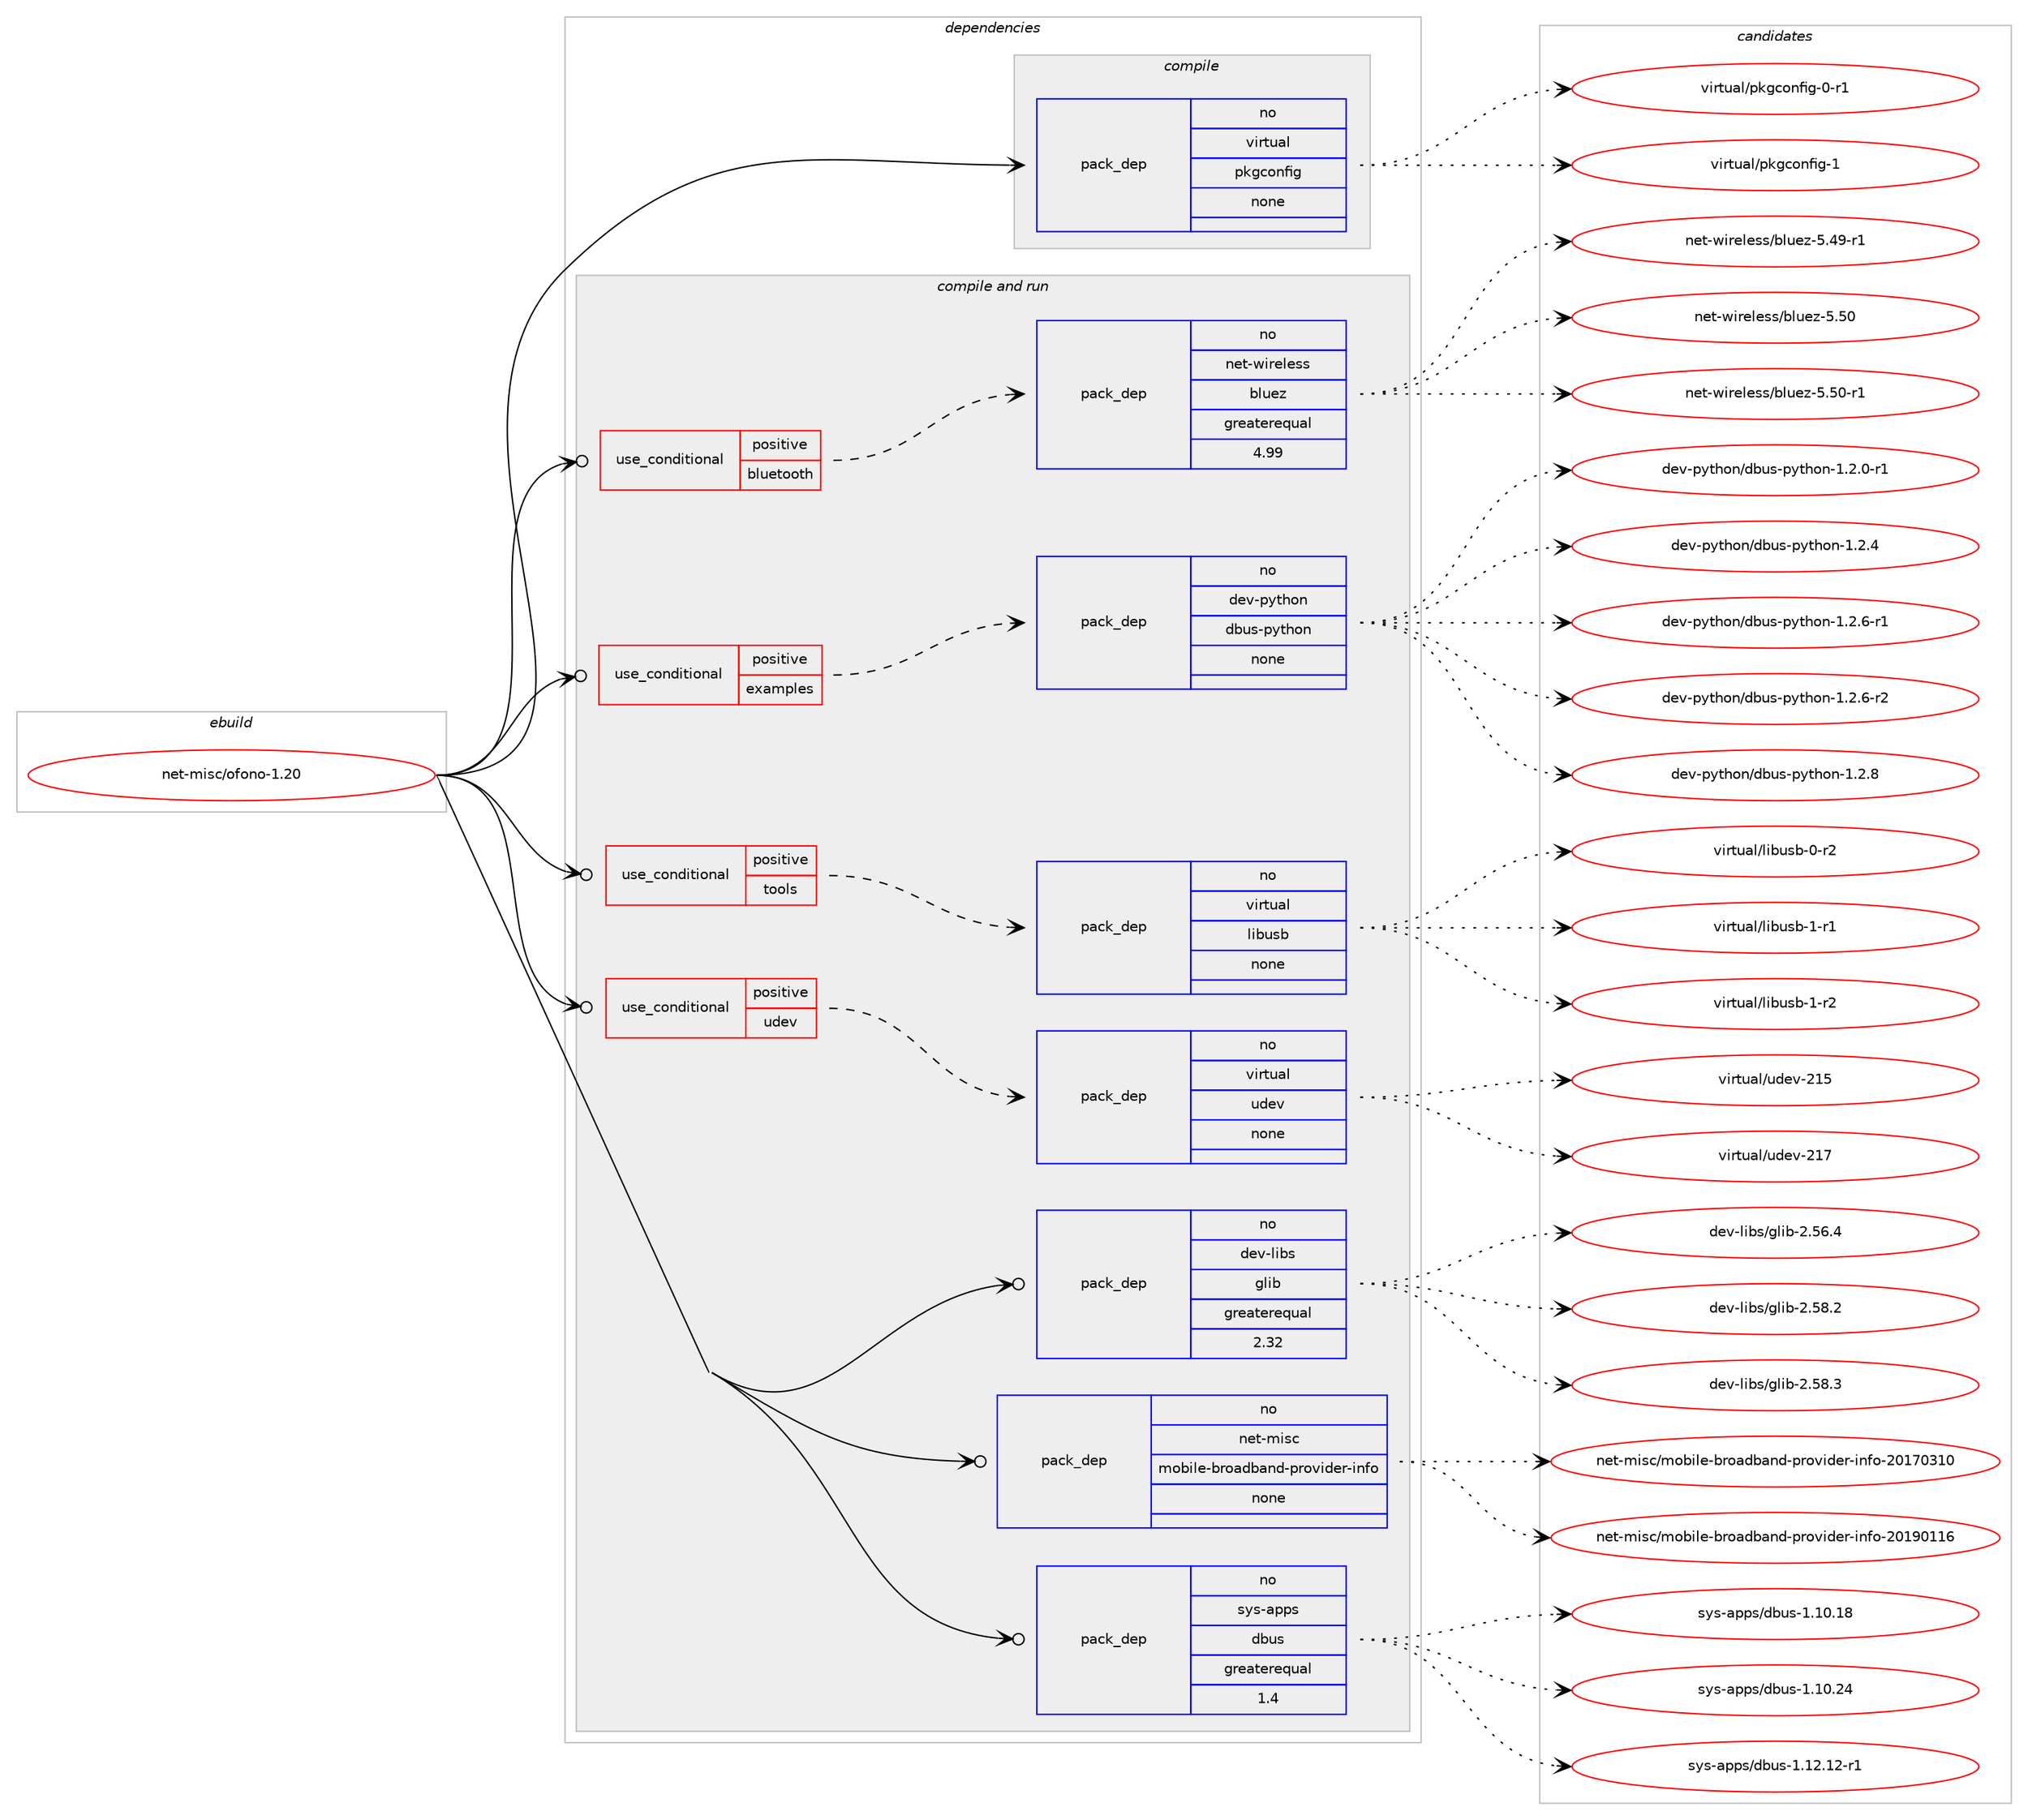 digraph prolog {

# *************
# Graph options
# *************

newrank=true;
concentrate=true;
compound=true;
graph [rankdir=LR,fontname=Helvetica,fontsize=10,ranksep=1.5];#, ranksep=2.5, nodesep=0.2];
edge  [arrowhead=vee];
node  [fontname=Helvetica,fontsize=10];

# **********
# The ebuild
# **********

subgraph cluster_leftcol {
color=gray;
rank=same;
label=<<i>ebuild</i>>;
id [label="net-misc/ofono-1.20", color=red, width=4, href="../net-misc/ofono-1.20.svg"];
}

# ****************
# The dependencies
# ****************

subgraph cluster_midcol {
color=gray;
label=<<i>dependencies</i>>;
subgraph cluster_compile {
fillcolor="#eeeeee";
style=filled;
label=<<i>compile</i>>;
subgraph pack1194254 {
dependency1670298 [label=<<TABLE BORDER="0" CELLBORDER="1" CELLSPACING="0" CELLPADDING="4" WIDTH="220"><TR><TD ROWSPAN="6" CELLPADDING="30">pack_dep</TD></TR><TR><TD WIDTH="110">no</TD></TR><TR><TD>virtual</TD></TR><TR><TD>pkgconfig</TD></TR><TR><TD>none</TD></TR><TR><TD></TD></TR></TABLE>>, shape=none, color=blue];
}
id:e -> dependency1670298:w [weight=20,style="solid",arrowhead="vee"];
}
subgraph cluster_compileandrun {
fillcolor="#eeeeee";
style=filled;
label=<<i>compile and run</i>>;
subgraph cond448850 {
dependency1670299 [label=<<TABLE BORDER="0" CELLBORDER="1" CELLSPACING="0" CELLPADDING="4"><TR><TD ROWSPAN="3" CELLPADDING="10">use_conditional</TD></TR><TR><TD>positive</TD></TR><TR><TD>bluetooth</TD></TR></TABLE>>, shape=none, color=red];
subgraph pack1194255 {
dependency1670300 [label=<<TABLE BORDER="0" CELLBORDER="1" CELLSPACING="0" CELLPADDING="4" WIDTH="220"><TR><TD ROWSPAN="6" CELLPADDING="30">pack_dep</TD></TR><TR><TD WIDTH="110">no</TD></TR><TR><TD>net-wireless</TD></TR><TR><TD>bluez</TD></TR><TR><TD>greaterequal</TD></TR><TR><TD>4.99</TD></TR></TABLE>>, shape=none, color=blue];
}
dependency1670299:e -> dependency1670300:w [weight=20,style="dashed",arrowhead="vee"];
}
id:e -> dependency1670299:w [weight=20,style="solid",arrowhead="odotvee"];
subgraph cond448851 {
dependency1670301 [label=<<TABLE BORDER="0" CELLBORDER="1" CELLSPACING="0" CELLPADDING="4"><TR><TD ROWSPAN="3" CELLPADDING="10">use_conditional</TD></TR><TR><TD>positive</TD></TR><TR><TD>examples</TD></TR></TABLE>>, shape=none, color=red];
subgraph pack1194256 {
dependency1670302 [label=<<TABLE BORDER="0" CELLBORDER="1" CELLSPACING="0" CELLPADDING="4" WIDTH="220"><TR><TD ROWSPAN="6" CELLPADDING="30">pack_dep</TD></TR><TR><TD WIDTH="110">no</TD></TR><TR><TD>dev-python</TD></TR><TR><TD>dbus-python</TD></TR><TR><TD>none</TD></TR><TR><TD></TD></TR></TABLE>>, shape=none, color=blue];
}
dependency1670301:e -> dependency1670302:w [weight=20,style="dashed",arrowhead="vee"];
}
id:e -> dependency1670301:w [weight=20,style="solid",arrowhead="odotvee"];
subgraph cond448852 {
dependency1670303 [label=<<TABLE BORDER="0" CELLBORDER="1" CELLSPACING="0" CELLPADDING="4"><TR><TD ROWSPAN="3" CELLPADDING="10">use_conditional</TD></TR><TR><TD>positive</TD></TR><TR><TD>tools</TD></TR></TABLE>>, shape=none, color=red];
subgraph pack1194257 {
dependency1670304 [label=<<TABLE BORDER="0" CELLBORDER="1" CELLSPACING="0" CELLPADDING="4" WIDTH="220"><TR><TD ROWSPAN="6" CELLPADDING="30">pack_dep</TD></TR><TR><TD WIDTH="110">no</TD></TR><TR><TD>virtual</TD></TR><TR><TD>libusb</TD></TR><TR><TD>none</TD></TR><TR><TD></TD></TR></TABLE>>, shape=none, color=blue];
}
dependency1670303:e -> dependency1670304:w [weight=20,style="dashed",arrowhead="vee"];
}
id:e -> dependency1670303:w [weight=20,style="solid",arrowhead="odotvee"];
subgraph cond448853 {
dependency1670305 [label=<<TABLE BORDER="0" CELLBORDER="1" CELLSPACING="0" CELLPADDING="4"><TR><TD ROWSPAN="3" CELLPADDING="10">use_conditional</TD></TR><TR><TD>positive</TD></TR><TR><TD>udev</TD></TR></TABLE>>, shape=none, color=red];
subgraph pack1194258 {
dependency1670306 [label=<<TABLE BORDER="0" CELLBORDER="1" CELLSPACING="0" CELLPADDING="4" WIDTH="220"><TR><TD ROWSPAN="6" CELLPADDING="30">pack_dep</TD></TR><TR><TD WIDTH="110">no</TD></TR><TR><TD>virtual</TD></TR><TR><TD>udev</TD></TR><TR><TD>none</TD></TR><TR><TD></TD></TR></TABLE>>, shape=none, color=blue];
}
dependency1670305:e -> dependency1670306:w [weight=20,style="dashed",arrowhead="vee"];
}
id:e -> dependency1670305:w [weight=20,style="solid",arrowhead="odotvee"];
subgraph pack1194259 {
dependency1670307 [label=<<TABLE BORDER="0" CELLBORDER="1" CELLSPACING="0" CELLPADDING="4" WIDTH="220"><TR><TD ROWSPAN="6" CELLPADDING="30">pack_dep</TD></TR><TR><TD WIDTH="110">no</TD></TR><TR><TD>dev-libs</TD></TR><TR><TD>glib</TD></TR><TR><TD>greaterequal</TD></TR><TR><TD>2.32</TD></TR></TABLE>>, shape=none, color=blue];
}
id:e -> dependency1670307:w [weight=20,style="solid",arrowhead="odotvee"];
subgraph pack1194260 {
dependency1670308 [label=<<TABLE BORDER="0" CELLBORDER="1" CELLSPACING="0" CELLPADDING="4" WIDTH="220"><TR><TD ROWSPAN="6" CELLPADDING="30">pack_dep</TD></TR><TR><TD WIDTH="110">no</TD></TR><TR><TD>net-misc</TD></TR><TR><TD>mobile-broadband-provider-info</TD></TR><TR><TD>none</TD></TR><TR><TD></TD></TR></TABLE>>, shape=none, color=blue];
}
id:e -> dependency1670308:w [weight=20,style="solid",arrowhead="odotvee"];
subgraph pack1194261 {
dependency1670309 [label=<<TABLE BORDER="0" CELLBORDER="1" CELLSPACING="0" CELLPADDING="4" WIDTH="220"><TR><TD ROWSPAN="6" CELLPADDING="30">pack_dep</TD></TR><TR><TD WIDTH="110">no</TD></TR><TR><TD>sys-apps</TD></TR><TR><TD>dbus</TD></TR><TR><TD>greaterequal</TD></TR><TR><TD>1.4</TD></TR></TABLE>>, shape=none, color=blue];
}
id:e -> dependency1670309:w [weight=20,style="solid",arrowhead="odotvee"];
}
subgraph cluster_run {
fillcolor="#eeeeee";
style=filled;
label=<<i>run</i>>;
}
}

# **************
# The candidates
# **************

subgraph cluster_choices {
rank=same;
color=gray;
label=<<i>candidates</i>>;

subgraph choice1194254 {
color=black;
nodesep=1;
choice11810511411611797108471121071039911111010210510345484511449 [label="virtual/pkgconfig-0-r1", color=red, width=4,href="../virtual/pkgconfig-0-r1.svg"];
choice1181051141161179710847112107103991111101021051034549 [label="virtual/pkgconfig-1", color=red, width=4,href="../virtual/pkgconfig-1.svg"];
dependency1670298:e -> choice11810511411611797108471121071039911111010210510345484511449:w [style=dotted,weight="100"];
dependency1670298:e -> choice1181051141161179710847112107103991111101021051034549:w [style=dotted,weight="100"];
}
subgraph choice1194255 {
color=black;
nodesep=1;
choice11010111645119105114101108101115115479810811710112245534652574511449 [label="net-wireless/bluez-5.49-r1", color=red, width=4,href="../net-wireless/bluez-5.49-r1.svg"];
choice1101011164511910511410110810111511547981081171011224553465348 [label="net-wireless/bluez-5.50", color=red, width=4,href="../net-wireless/bluez-5.50.svg"];
choice11010111645119105114101108101115115479810811710112245534653484511449 [label="net-wireless/bluez-5.50-r1", color=red, width=4,href="../net-wireless/bluez-5.50-r1.svg"];
dependency1670300:e -> choice11010111645119105114101108101115115479810811710112245534652574511449:w [style=dotted,weight="100"];
dependency1670300:e -> choice1101011164511910511410110810111511547981081171011224553465348:w [style=dotted,weight="100"];
dependency1670300:e -> choice11010111645119105114101108101115115479810811710112245534653484511449:w [style=dotted,weight="100"];
}
subgraph choice1194256 {
color=black;
nodesep=1;
choice100101118451121211161041111104710098117115451121211161041111104549465046484511449 [label="dev-python/dbus-python-1.2.0-r1", color=red, width=4,href="../dev-python/dbus-python-1.2.0-r1.svg"];
choice10010111845112121116104111110471009811711545112121116104111110454946504652 [label="dev-python/dbus-python-1.2.4", color=red, width=4,href="../dev-python/dbus-python-1.2.4.svg"];
choice100101118451121211161041111104710098117115451121211161041111104549465046544511449 [label="dev-python/dbus-python-1.2.6-r1", color=red, width=4,href="../dev-python/dbus-python-1.2.6-r1.svg"];
choice100101118451121211161041111104710098117115451121211161041111104549465046544511450 [label="dev-python/dbus-python-1.2.6-r2", color=red, width=4,href="../dev-python/dbus-python-1.2.6-r2.svg"];
choice10010111845112121116104111110471009811711545112121116104111110454946504656 [label="dev-python/dbus-python-1.2.8", color=red, width=4,href="../dev-python/dbus-python-1.2.8.svg"];
dependency1670302:e -> choice100101118451121211161041111104710098117115451121211161041111104549465046484511449:w [style=dotted,weight="100"];
dependency1670302:e -> choice10010111845112121116104111110471009811711545112121116104111110454946504652:w [style=dotted,weight="100"];
dependency1670302:e -> choice100101118451121211161041111104710098117115451121211161041111104549465046544511449:w [style=dotted,weight="100"];
dependency1670302:e -> choice100101118451121211161041111104710098117115451121211161041111104549465046544511450:w [style=dotted,weight="100"];
dependency1670302:e -> choice10010111845112121116104111110471009811711545112121116104111110454946504656:w [style=dotted,weight="100"];
}
subgraph choice1194257 {
color=black;
nodesep=1;
choice1181051141161179710847108105981171159845484511450 [label="virtual/libusb-0-r2", color=red, width=4,href="../virtual/libusb-0-r2.svg"];
choice1181051141161179710847108105981171159845494511449 [label="virtual/libusb-1-r1", color=red, width=4,href="../virtual/libusb-1-r1.svg"];
choice1181051141161179710847108105981171159845494511450 [label="virtual/libusb-1-r2", color=red, width=4,href="../virtual/libusb-1-r2.svg"];
dependency1670304:e -> choice1181051141161179710847108105981171159845484511450:w [style=dotted,weight="100"];
dependency1670304:e -> choice1181051141161179710847108105981171159845494511449:w [style=dotted,weight="100"];
dependency1670304:e -> choice1181051141161179710847108105981171159845494511450:w [style=dotted,weight="100"];
}
subgraph choice1194258 {
color=black;
nodesep=1;
choice118105114116117971084711710010111845504953 [label="virtual/udev-215", color=red, width=4,href="../virtual/udev-215.svg"];
choice118105114116117971084711710010111845504955 [label="virtual/udev-217", color=red, width=4,href="../virtual/udev-217.svg"];
dependency1670306:e -> choice118105114116117971084711710010111845504953:w [style=dotted,weight="100"];
dependency1670306:e -> choice118105114116117971084711710010111845504955:w [style=dotted,weight="100"];
}
subgraph choice1194259 {
color=black;
nodesep=1;
choice1001011184510810598115471031081059845504653544652 [label="dev-libs/glib-2.56.4", color=red, width=4,href="../dev-libs/glib-2.56.4.svg"];
choice1001011184510810598115471031081059845504653564650 [label="dev-libs/glib-2.58.2", color=red, width=4,href="../dev-libs/glib-2.58.2.svg"];
choice1001011184510810598115471031081059845504653564651 [label="dev-libs/glib-2.58.3", color=red, width=4,href="../dev-libs/glib-2.58.3.svg"];
dependency1670307:e -> choice1001011184510810598115471031081059845504653544652:w [style=dotted,weight="100"];
dependency1670307:e -> choice1001011184510810598115471031081059845504653564650:w [style=dotted,weight="100"];
dependency1670307:e -> choice1001011184510810598115471031081059845504653564651:w [style=dotted,weight="100"];
}
subgraph choice1194260 {
color=black;
nodesep=1;
choice1101011164510910511599471091119810510810145981141119710098971101004511211411111810510010111445105110102111455048495548514948 [label="net-misc/mobile-broadband-provider-info-20170310", color=red, width=4,href="../net-misc/mobile-broadband-provider-info-20170310.svg"];
choice1101011164510910511599471091119810510810145981141119710098971101004511211411111810510010111445105110102111455048495748494954 [label="net-misc/mobile-broadband-provider-info-20190116", color=red, width=4,href="../net-misc/mobile-broadband-provider-info-20190116.svg"];
dependency1670308:e -> choice1101011164510910511599471091119810510810145981141119710098971101004511211411111810510010111445105110102111455048495548514948:w [style=dotted,weight="100"];
dependency1670308:e -> choice1101011164510910511599471091119810510810145981141119710098971101004511211411111810510010111445105110102111455048495748494954:w [style=dotted,weight="100"];
}
subgraph choice1194261 {
color=black;
nodesep=1;
choice115121115459711211211547100981171154549464948464956 [label="sys-apps/dbus-1.10.18", color=red, width=4,href="../sys-apps/dbus-1.10.18.svg"];
choice115121115459711211211547100981171154549464948465052 [label="sys-apps/dbus-1.10.24", color=red, width=4,href="../sys-apps/dbus-1.10.24.svg"];
choice1151211154597112112115471009811711545494649504649504511449 [label="sys-apps/dbus-1.12.12-r1", color=red, width=4,href="../sys-apps/dbus-1.12.12-r1.svg"];
dependency1670309:e -> choice115121115459711211211547100981171154549464948464956:w [style=dotted,weight="100"];
dependency1670309:e -> choice115121115459711211211547100981171154549464948465052:w [style=dotted,weight="100"];
dependency1670309:e -> choice1151211154597112112115471009811711545494649504649504511449:w [style=dotted,weight="100"];
}
}

}

